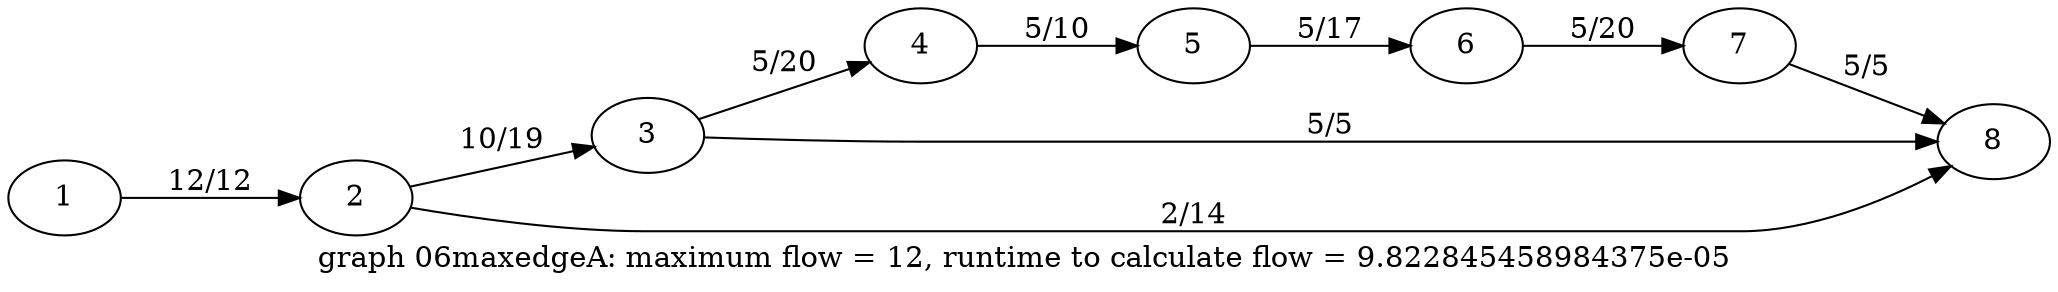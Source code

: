 digraph g{

rankdir = LR

1 -> 2 [label = " 12/12 "];
2 -> 3 [label = " 10/19 "];
3 -> 4 [label = " 5/20 "];
4 -> 5 [label = " 5/10 "];
5 -> 6 [label = " 5/17 "];
6 -> 7 [label = " 5/20 "];
7 -> 8 [label = " 5/5 "];
2 -> 8 [label = " 2/14 "];
3 -> 8 [label = " 5/5 "];

label = "graph 06maxedgeA: maximum flow = 12, runtime to calculate flow = 9.822845458984375e-05 "
}